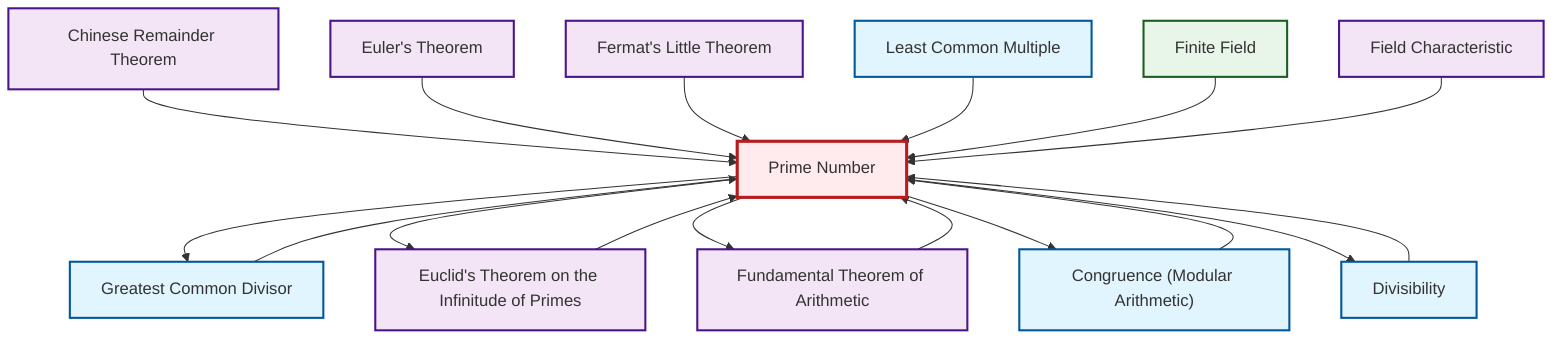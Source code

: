 graph TD
    classDef definition fill:#e1f5fe,stroke:#01579b,stroke-width:2px
    classDef theorem fill:#f3e5f5,stroke:#4a148c,stroke-width:2px
    classDef axiom fill:#fff3e0,stroke:#e65100,stroke-width:2px
    classDef example fill:#e8f5e9,stroke:#1b5e20,stroke-width:2px
    classDef current fill:#ffebee,stroke:#b71c1c,stroke-width:3px
    thm-fermat-little["Fermat's Little Theorem"]:::theorem
    def-congruence["Congruence (Modular Arithmetic)"]:::definition
    def-divisibility["Divisibility"]:::definition
    def-prime["Prime Number"]:::definition
    def-lcm["Least Common Multiple"]:::definition
    def-gcd["Greatest Common Divisor"]:::definition
    thm-chinese-remainder["Chinese Remainder Theorem"]:::theorem
    thm-fundamental-arithmetic["Fundamental Theorem of Arithmetic"]:::theorem
    thm-euclid-infinitude-primes["Euclid's Theorem on the Infinitude of Primes"]:::theorem
    thm-field-characteristic["Field Characteristic"]:::theorem
    ex-finite-field["Finite Field"]:::example
    thm-euler["Euler's Theorem"]:::theorem
    thm-chinese-remainder --> def-prime
    thm-euclid-infinitude-primes --> def-prime
    thm-euler --> def-prime
    thm-fundamental-arithmetic --> def-prime
    thm-fermat-little --> def-prime
    def-prime --> def-gcd
    def-gcd --> def-prime
    def-prime --> thm-euclid-infinitude-primes
    def-lcm --> def-prime
    ex-finite-field --> def-prime
    def-prime --> thm-fundamental-arithmetic
    def-prime --> def-congruence
    thm-field-characteristic --> def-prime
    def-prime --> def-divisibility
    def-divisibility --> def-prime
    def-congruence --> def-prime
    class def-prime current
